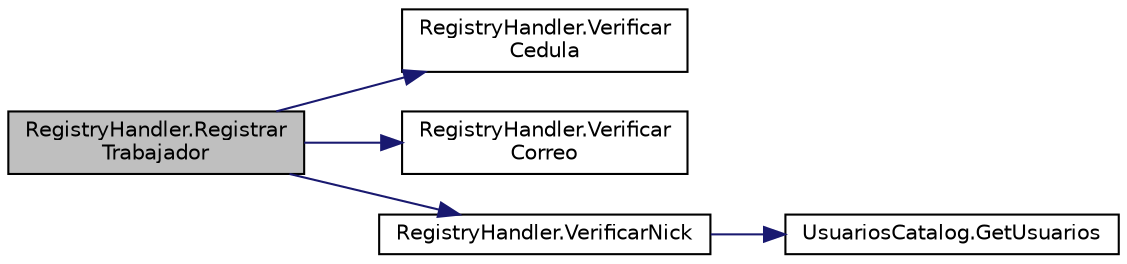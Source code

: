 digraph "RegistryHandler.RegistrarTrabajador"
{
 // INTERACTIVE_SVG=YES
 // LATEX_PDF_SIZE
  edge [fontname="Helvetica",fontsize="10",labelfontname="Helvetica",labelfontsize="10"];
  node [fontname="Helvetica",fontsize="10",shape=record];
  rankdir="LR";
  Node1 [label="RegistryHandler.Registrar\lTrabajador",height=0.2,width=0.4,color="black", fillcolor="grey75", style="filled", fontcolor="black",tooltip="Método para registrar un trabajador."];
  Node1 -> Node2 [color="midnightblue",fontsize="10",style="solid",fontname="Helvetica"];
  Node2 [label="RegistryHandler.Verificar\lCedula",height=0.2,width=0.4,color="black", fillcolor="white", style="filled",URL="$classRegistryHandler.html#a4ba76c1e045bdb0c91f86046ccd7d013",tooltip="Método para verificar la cédula de un Usuario."];
  Node1 -> Node3 [color="midnightblue",fontsize="10",style="solid",fontname="Helvetica"];
  Node3 [label="RegistryHandler.Verificar\lCorreo",height=0.2,width=0.4,color="black", fillcolor="white", style="filled",URL="$classRegistryHandler.html#af10d84e8aa21d69e609c9c89a36cab65",tooltip="Método para verificar un correo."];
  Node1 -> Node4 [color="midnightblue",fontsize="10",style="solid",fontname="Helvetica"];
  Node4 [label="RegistryHandler.VerificarNick",height=0.2,width=0.4,color="black", fillcolor="white", style="filled",URL="$classRegistryHandler.html#a37e94f8f67ac04e96431d9dfe7c0d64a",tooltip="Método para verificar el nickname de un Usuario."];
  Node4 -> Node5 [color="midnightblue",fontsize="10",style="solid",fontname="Helvetica"];
  Node5 [label="UsuariosCatalog.GetUsuarios",height=0.2,width=0.4,color="black", fillcolor="white", style="filled",URL="$classUsuariosCatalog.html#a8e094f4767408bb913048cda08568886",tooltip="Método para conocer los usuarios."];
}
